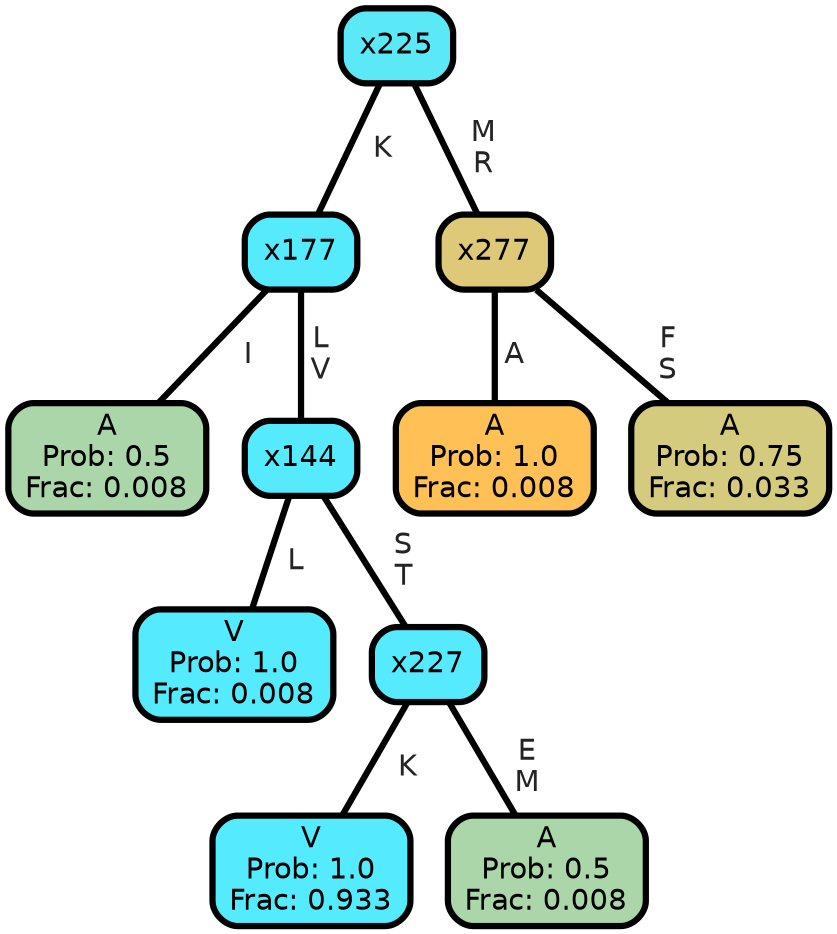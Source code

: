 graph Tree {
node [shape=box, style="filled, rounded",color="black",penwidth="3",fontcolor="black",                 fontname=helvetica] ;
graph [ranksep="0 equally", splines=straight,                 bgcolor=transparent, dpi=200] ;
edge [fontname=helvetica, fontweight=bold,fontcolor=grey14,color=black] ;
0 [label="A
Prob: 0.5
Frac: 0.008", fillcolor="#aad6aa"] ;
1 [label="x177", fillcolor="#56eafd"] ;
2 [label="V
Prob: 1.0
Frac: 0.008", fillcolor="#55ebff"] ;
3 [label="x144", fillcolor="#55eafe"] ;
4 [label="V
Prob: 1.0
Frac: 0.933", fillcolor="#55ebff"] ;
5 [label="x227", fillcolor="#55eafe"] ;
6 [label="A
Prob: 0.5
Frac: 0.008", fillcolor="#aad6aa"] ;
7 [label="x225", fillcolor="#5ce9f7"] ;
8 [label="A
Prob: 1.0
Frac: 0.008", fillcolor="#ffc155"] ;
9 [label="x277", fillcolor="#ddc977"] ;
10 [label="A
Prob: 0.75
Frac: 0.033", fillcolor="#d4cb7f"] ;
1 -- 0 [label=" I",penwidth=3] ;
1 -- 3 [label=" L\n V",penwidth=3] ;
3 -- 2 [label=" L",penwidth=3] ;
3 -- 5 [label=" S\n T",penwidth=3] ;
5 -- 4 [label=" K",penwidth=3] ;
5 -- 6 [label=" E\n M",penwidth=3] ;
7 -- 1 [label=" K",penwidth=3] ;
7 -- 9 [label=" M\n R",penwidth=3] ;
9 -- 8 [label=" A",penwidth=3] ;
9 -- 10 [label=" F\n S",penwidth=3] ;
{rank = same;}}